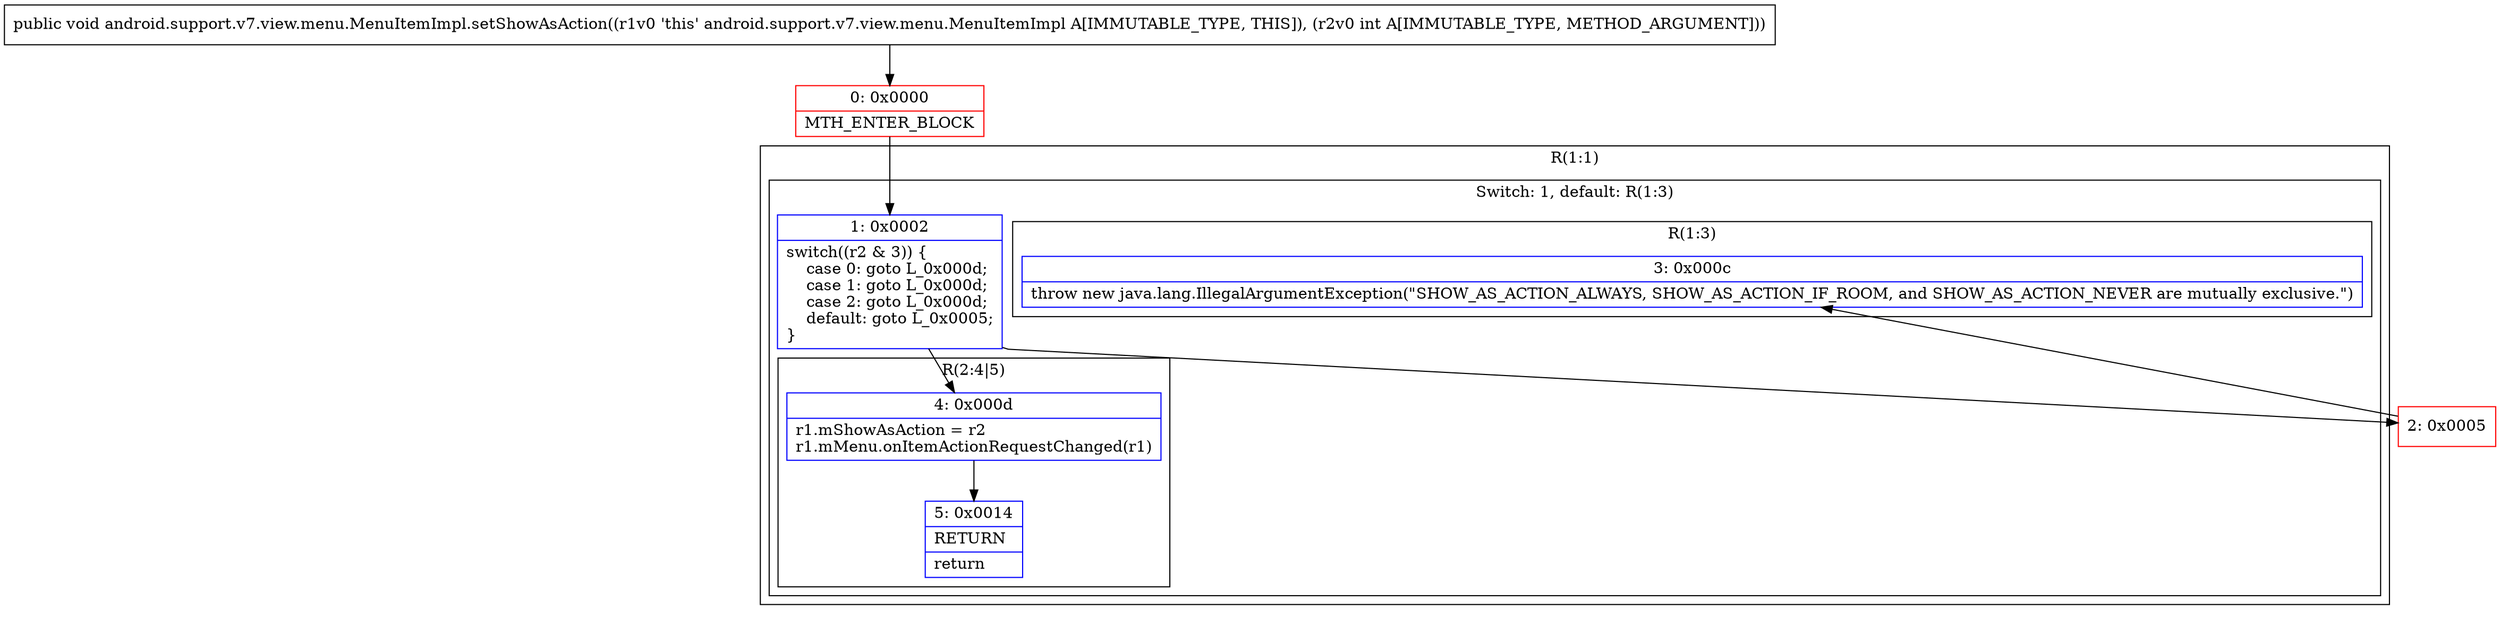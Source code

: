 digraph "CFG forandroid.support.v7.view.menu.MenuItemImpl.setShowAsAction(I)V" {
subgraph cluster_Region_364268282 {
label = "R(1:1)";
node [shape=record,color=blue];
subgraph cluster_SwitchRegion_2008954265 {
label = "Switch: 1, default: R(1:3)";
node [shape=record,color=blue];
Node_1 [shape=record,label="{1\:\ 0x0002|switch((r2 & 3)) \{\l    case 0: goto L_0x000d;\l    case 1: goto L_0x000d;\l    case 2: goto L_0x000d;\l    default: goto L_0x0005;\l\}\l}"];
subgraph cluster_Region_629161906 {
label = "R(2:4|5)";
node [shape=record,color=blue];
Node_4 [shape=record,label="{4\:\ 0x000d|r1.mShowAsAction = r2\lr1.mMenu.onItemActionRequestChanged(r1)\l}"];
Node_5 [shape=record,label="{5\:\ 0x0014|RETURN\l|return\l}"];
}
subgraph cluster_Region_650478364 {
label = "R(1:3)";
node [shape=record,color=blue];
Node_3 [shape=record,label="{3\:\ 0x000c|throw new java.lang.IllegalArgumentException(\"SHOW_AS_ACTION_ALWAYS, SHOW_AS_ACTION_IF_ROOM, and SHOW_AS_ACTION_NEVER are mutually exclusive.\")\l}"];
}
}
}
Node_0 [shape=record,color=red,label="{0\:\ 0x0000|MTH_ENTER_BLOCK\l}"];
Node_2 [shape=record,color=red,label="{2\:\ 0x0005}"];
MethodNode[shape=record,label="{public void android.support.v7.view.menu.MenuItemImpl.setShowAsAction((r1v0 'this' android.support.v7.view.menu.MenuItemImpl A[IMMUTABLE_TYPE, THIS]), (r2v0 int A[IMMUTABLE_TYPE, METHOD_ARGUMENT])) }"];
MethodNode -> Node_0;
Node_1 -> Node_2;
Node_1 -> Node_4;
Node_4 -> Node_5;
Node_0 -> Node_1;
Node_2 -> Node_3;
}

